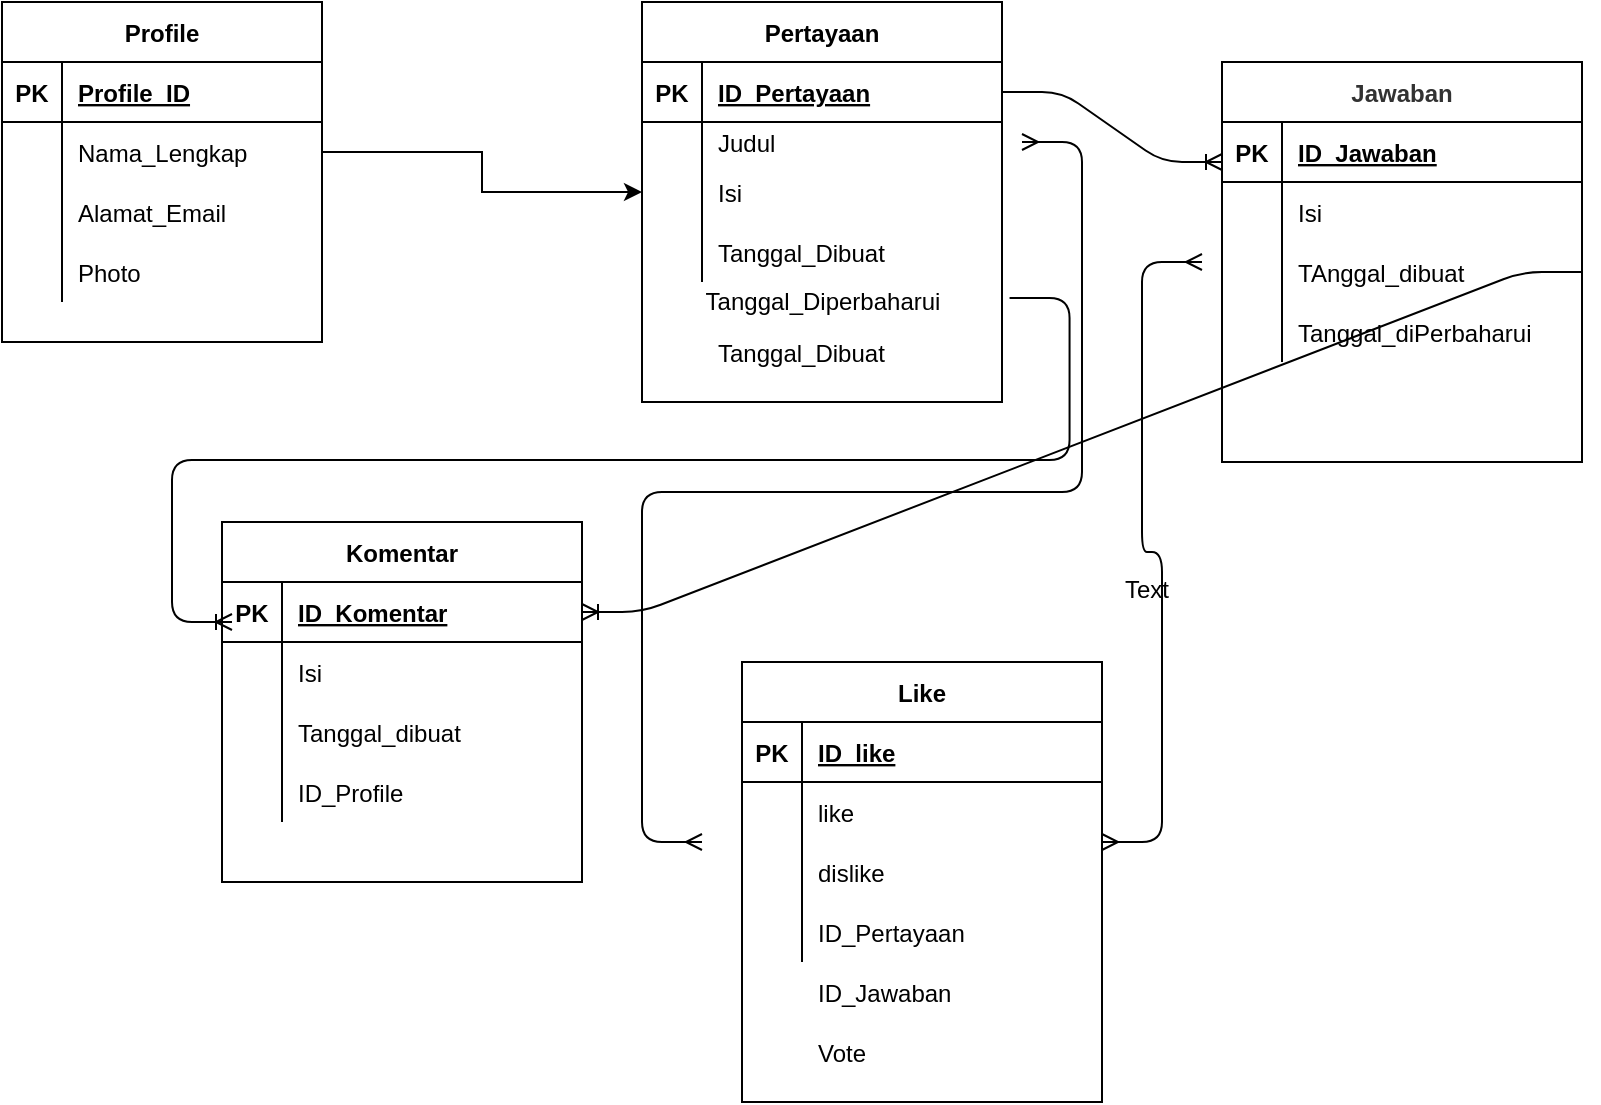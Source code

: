 <mxfile version="13.3.5" type="device"><diagram id="WKrGcn2BAufw0XiQZSat" name="Page-1"><mxGraphModel dx="1021" dy="472" grid="1" gridSize="10" guides="1" tooltips="1" connect="1" arrows="1" fold="1" page="1" pageScale="1" pageWidth="850" pageHeight="1100" math="0" shadow="0"><root><mxCell id="0"/><mxCell id="1" parent="0"/><mxCell id="pjfwmrVKeE22NR74fg9D-21" value="Profile" style="shape=table;startSize=30;container=1;collapsible=1;childLayout=tableLayout;fixedRows=1;rowLines=0;fontStyle=1;align=center;resizeLast=1;" vertex="1" parent="1"><mxGeometry x="40" y="40" width="160" height="170" as="geometry"/></mxCell><mxCell id="pjfwmrVKeE22NR74fg9D-22" value="" style="shape=partialRectangle;collapsible=0;dropTarget=0;pointerEvents=0;fillColor=none;top=0;left=0;bottom=1;right=0;points=[[0,0.5],[1,0.5]];portConstraint=eastwest;" vertex="1" parent="pjfwmrVKeE22NR74fg9D-21"><mxGeometry y="30" width="160" height="30" as="geometry"/></mxCell><mxCell id="pjfwmrVKeE22NR74fg9D-23" value="PK" style="shape=partialRectangle;connectable=0;fillColor=none;top=0;left=0;bottom=0;right=0;fontStyle=1;overflow=hidden;" vertex="1" parent="pjfwmrVKeE22NR74fg9D-22"><mxGeometry width="30" height="30" as="geometry"/></mxCell><mxCell id="pjfwmrVKeE22NR74fg9D-24" value="Profile_ID" style="shape=partialRectangle;connectable=0;fillColor=none;top=0;left=0;bottom=0;right=0;align=left;spacingLeft=6;fontStyle=5;overflow=hidden;" vertex="1" parent="pjfwmrVKeE22NR74fg9D-22"><mxGeometry x="30" width="130" height="30" as="geometry"/></mxCell><mxCell id="pjfwmrVKeE22NR74fg9D-25" value="" style="shape=partialRectangle;collapsible=0;dropTarget=0;pointerEvents=0;fillColor=none;top=0;left=0;bottom=0;right=0;points=[[0,0.5],[1,0.5]];portConstraint=eastwest;" vertex="1" parent="pjfwmrVKeE22NR74fg9D-21"><mxGeometry y="60" width="160" height="30" as="geometry"/></mxCell><mxCell id="pjfwmrVKeE22NR74fg9D-26" value="" style="shape=partialRectangle;connectable=0;fillColor=none;top=0;left=0;bottom=0;right=0;editable=1;overflow=hidden;" vertex="1" parent="pjfwmrVKeE22NR74fg9D-25"><mxGeometry width="30" height="30" as="geometry"/></mxCell><mxCell id="pjfwmrVKeE22NR74fg9D-27" value="Nama_Lengkap" style="shape=partialRectangle;connectable=0;fillColor=none;top=0;left=0;bottom=0;right=0;align=left;spacingLeft=6;overflow=hidden;" vertex="1" parent="pjfwmrVKeE22NR74fg9D-25"><mxGeometry x="30" width="130" height="30" as="geometry"/></mxCell><mxCell id="pjfwmrVKeE22NR74fg9D-28" value="" style="shape=partialRectangle;collapsible=0;dropTarget=0;pointerEvents=0;fillColor=none;top=0;left=0;bottom=0;right=0;points=[[0,0.5],[1,0.5]];portConstraint=eastwest;" vertex="1" parent="pjfwmrVKeE22NR74fg9D-21"><mxGeometry y="90" width="160" height="30" as="geometry"/></mxCell><mxCell id="pjfwmrVKeE22NR74fg9D-29" value="" style="shape=partialRectangle;connectable=0;fillColor=none;top=0;left=0;bottom=0;right=0;editable=1;overflow=hidden;" vertex="1" parent="pjfwmrVKeE22NR74fg9D-28"><mxGeometry width="30" height="30" as="geometry"/></mxCell><mxCell id="pjfwmrVKeE22NR74fg9D-30" value="Alamat_Email" style="shape=partialRectangle;connectable=0;fillColor=none;top=0;left=0;bottom=0;right=0;align=left;spacingLeft=6;overflow=hidden;" vertex="1" parent="pjfwmrVKeE22NR74fg9D-28"><mxGeometry x="30" width="130" height="30" as="geometry"/></mxCell><mxCell id="pjfwmrVKeE22NR74fg9D-31" value="" style="shape=partialRectangle;collapsible=0;dropTarget=0;pointerEvents=0;fillColor=none;top=0;left=0;bottom=0;right=0;points=[[0,0.5],[1,0.5]];portConstraint=eastwest;" vertex="1" parent="pjfwmrVKeE22NR74fg9D-21"><mxGeometry y="120" width="160" height="30" as="geometry"/></mxCell><mxCell id="pjfwmrVKeE22NR74fg9D-32" value="" style="shape=partialRectangle;connectable=0;fillColor=none;top=0;left=0;bottom=0;right=0;editable=1;overflow=hidden;" vertex="1" parent="pjfwmrVKeE22NR74fg9D-31"><mxGeometry width="30" height="30" as="geometry"/></mxCell><mxCell id="pjfwmrVKeE22NR74fg9D-33" value="Photo" style="shape=partialRectangle;connectable=0;fillColor=none;top=0;left=0;bottom=0;right=0;align=left;spacingLeft=6;overflow=hidden;" vertex="1" parent="pjfwmrVKeE22NR74fg9D-31"><mxGeometry x="30" width="130" height="30" as="geometry"/></mxCell><mxCell id="pjfwmrVKeE22NR74fg9D-8" value="Pertayaan" style="shape=table;startSize=30;container=1;collapsible=1;childLayout=tableLayout;fixedRows=1;rowLines=0;fontStyle=1;align=center;resizeLast=1;" vertex="1" parent="1"><mxGeometry x="360" y="40" width="180" height="200" as="geometry"/></mxCell><mxCell id="pjfwmrVKeE22NR74fg9D-9" value="" style="shape=partialRectangle;collapsible=0;dropTarget=0;pointerEvents=0;fillColor=none;top=0;left=0;bottom=1;right=0;points=[[0,0.5],[1,0.5]];portConstraint=eastwest;" vertex="1" parent="pjfwmrVKeE22NR74fg9D-8"><mxGeometry y="30" width="180" height="30" as="geometry"/></mxCell><mxCell id="pjfwmrVKeE22NR74fg9D-10" value="PK" style="shape=partialRectangle;connectable=0;fillColor=none;top=0;left=0;bottom=0;right=0;fontStyle=1;overflow=hidden;" vertex="1" parent="pjfwmrVKeE22NR74fg9D-9"><mxGeometry width="30" height="30" as="geometry"/></mxCell><mxCell id="pjfwmrVKeE22NR74fg9D-11" value="ID_Pertayaan" style="shape=partialRectangle;connectable=0;fillColor=none;top=0;left=0;bottom=0;right=0;align=left;spacingLeft=6;fontStyle=5;overflow=hidden;" vertex="1" parent="pjfwmrVKeE22NR74fg9D-9"><mxGeometry x="30" width="150" height="30" as="geometry"/></mxCell><mxCell id="pjfwmrVKeE22NR74fg9D-12" value="" style="shape=partialRectangle;collapsible=0;dropTarget=0;pointerEvents=0;fillColor=none;top=0;left=0;bottom=0;right=0;points=[[0,0.5],[1,0.5]];portConstraint=eastwest;" vertex="1" parent="pjfwmrVKeE22NR74fg9D-8"><mxGeometry y="60" width="180" height="20" as="geometry"/></mxCell><mxCell id="pjfwmrVKeE22NR74fg9D-13" value="" style="shape=partialRectangle;connectable=0;fillColor=none;top=0;left=0;bottom=0;right=0;editable=1;overflow=hidden;" vertex="1" parent="pjfwmrVKeE22NR74fg9D-12"><mxGeometry width="30" height="20" as="geometry"/></mxCell><mxCell id="pjfwmrVKeE22NR74fg9D-14" value="Judul" style="shape=partialRectangle;connectable=0;fillColor=none;top=0;left=0;bottom=0;right=0;align=left;spacingLeft=6;overflow=hidden;" vertex="1" parent="pjfwmrVKeE22NR74fg9D-12"><mxGeometry x="30" width="150" height="20" as="geometry"/></mxCell><mxCell id="pjfwmrVKeE22NR74fg9D-15" value="" style="shape=partialRectangle;collapsible=0;dropTarget=0;pointerEvents=0;fillColor=none;top=0;left=0;bottom=0;right=0;points=[[0,0.5],[1,0.5]];portConstraint=eastwest;" vertex="1" parent="pjfwmrVKeE22NR74fg9D-8"><mxGeometry y="80" width="180" height="30" as="geometry"/></mxCell><mxCell id="pjfwmrVKeE22NR74fg9D-16" value="" style="shape=partialRectangle;connectable=0;fillColor=none;top=0;left=0;bottom=0;right=0;editable=1;overflow=hidden;" vertex="1" parent="pjfwmrVKeE22NR74fg9D-15"><mxGeometry width="30" height="30" as="geometry"/></mxCell><mxCell id="pjfwmrVKeE22NR74fg9D-17" value="Isi" style="shape=partialRectangle;connectable=0;fillColor=none;top=0;left=0;bottom=0;right=0;align=left;spacingLeft=6;overflow=hidden;" vertex="1" parent="pjfwmrVKeE22NR74fg9D-15"><mxGeometry x="30" width="150" height="30" as="geometry"/></mxCell><mxCell id="pjfwmrVKeE22NR74fg9D-18" value="" style="shape=partialRectangle;collapsible=0;dropTarget=0;pointerEvents=0;fillColor=none;top=0;left=0;bottom=0;right=0;points=[[0,0.5],[1,0.5]];portConstraint=eastwest;" vertex="1" parent="pjfwmrVKeE22NR74fg9D-8"><mxGeometry y="110" width="180" height="30" as="geometry"/></mxCell><mxCell id="pjfwmrVKeE22NR74fg9D-19" value="" style="shape=partialRectangle;connectable=0;fillColor=none;top=0;left=0;bottom=0;right=0;editable=1;overflow=hidden;" vertex="1" parent="pjfwmrVKeE22NR74fg9D-18"><mxGeometry width="30" height="30" as="geometry"/></mxCell><mxCell id="pjfwmrVKeE22NR74fg9D-20" value="Tanggal_Dibuat" style="shape=partialRectangle;connectable=0;fillColor=none;top=0;left=0;bottom=0;right=0;align=left;spacingLeft=6;overflow=hidden;" vertex="1" parent="pjfwmrVKeE22NR74fg9D-18"><mxGeometry x="30" width="150" height="30" as="geometry"/></mxCell><mxCell id="pjfwmrVKeE22NR74fg9D-38" value="Tanggal_Diperbaharui" style="text;html=1;align=center;verticalAlign=middle;resizable=0;points=[];autosize=1;" vertex="1" parent="pjfwmrVKeE22NR74fg9D-8"><mxGeometry y="140" width="180" height="20" as="geometry"/></mxCell><mxCell id="pjfwmrVKeE22NR74fg9D-128" value="Tanggal_Dibuat" style="shape=partialRectangle;connectable=0;fillColor=none;top=0;left=0;bottom=0;right=0;align=left;spacingLeft=6;overflow=hidden;" vertex="1" parent="1"><mxGeometry x="390" y="200" width="150" height="30" as="geometry"/></mxCell><mxCell id="pjfwmrVKeE22NR74fg9D-130" value="" style="edgeStyle=entityRelationEdgeStyle;fontSize=12;html=1;endArrow=ERoneToMany;exitX=1;exitY=0.5;exitDx=0;exitDy=0;" edge="1" parent="1" source="pjfwmrVKeE22NR74fg9D-9"><mxGeometry width="100" height="100" relative="1" as="geometry"><mxPoint x="550" y="220" as="sourcePoint"/><mxPoint x="650" y="120" as="targetPoint"/></mxGeometry></mxCell><mxCell id="pjfwmrVKeE22NR74fg9D-39" value="Jawaban" style="shape=table;startSize=30;container=1;collapsible=1;childLayout=tableLayout;fixedRows=1;rowLines=0;fontStyle=1;align=center;resizeLast=1;textOpacity=80;" vertex="1" parent="1"><mxGeometry x="650" y="70" width="180" height="200" as="geometry"/></mxCell><mxCell id="pjfwmrVKeE22NR74fg9D-40" value="" style="shape=partialRectangle;collapsible=0;dropTarget=0;pointerEvents=0;fillColor=none;top=0;left=0;bottom=1;right=0;points=[[0,0.5],[1,0.5]];portConstraint=eastwest;" vertex="1" parent="pjfwmrVKeE22NR74fg9D-39"><mxGeometry y="30" width="180" height="30" as="geometry"/></mxCell><mxCell id="pjfwmrVKeE22NR74fg9D-41" value="PK" style="shape=partialRectangle;connectable=0;fillColor=none;top=0;left=0;bottom=0;right=0;fontStyle=1;overflow=hidden;" vertex="1" parent="pjfwmrVKeE22NR74fg9D-40"><mxGeometry width="30" height="30" as="geometry"/></mxCell><mxCell id="pjfwmrVKeE22NR74fg9D-42" value="ID_Jawaban" style="shape=partialRectangle;connectable=0;fillColor=none;top=0;left=0;bottom=0;right=0;align=left;spacingLeft=6;fontStyle=5;overflow=hidden;" vertex="1" parent="pjfwmrVKeE22NR74fg9D-40"><mxGeometry x="30" width="150" height="30" as="geometry"/></mxCell><mxCell id="pjfwmrVKeE22NR74fg9D-43" value="" style="shape=partialRectangle;collapsible=0;dropTarget=0;pointerEvents=0;fillColor=none;top=0;left=0;bottom=0;right=0;points=[[0,0.5],[1,0.5]];portConstraint=eastwest;" vertex="1" parent="pjfwmrVKeE22NR74fg9D-39"><mxGeometry y="60" width="180" height="30" as="geometry"/></mxCell><mxCell id="pjfwmrVKeE22NR74fg9D-44" value="" style="shape=partialRectangle;connectable=0;fillColor=none;top=0;left=0;bottom=0;right=0;editable=1;overflow=hidden;" vertex="1" parent="pjfwmrVKeE22NR74fg9D-43"><mxGeometry width="30" height="30" as="geometry"/></mxCell><mxCell id="pjfwmrVKeE22NR74fg9D-45" value="Isi" style="shape=partialRectangle;connectable=0;fillColor=none;top=0;left=0;bottom=0;right=0;align=left;spacingLeft=6;overflow=hidden;" vertex="1" parent="pjfwmrVKeE22NR74fg9D-43"><mxGeometry x="30" width="150" height="30" as="geometry"/></mxCell><mxCell id="pjfwmrVKeE22NR74fg9D-46" value="" style="shape=partialRectangle;collapsible=0;dropTarget=0;pointerEvents=0;fillColor=none;top=0;left=0;bottom=0;right=0;points=[[0,0.5],[1,0.5]];portConstraint=eastwest;" vertex="1" parent="pjfwmrVKeE22NR74fg9D-39"><mxGeometry y="90" width="180" height="30" as="geometry"/></mxCell><mxCell id="pjfwmrVKeE22NR74fg9D-47" value="" style="shape=partialRectangle;connectable=0;fillColor=none;top=0;left=0;bottom=0;right=0;editable=1;overflow=hidden;" vertex="1" parent="pjfwmrVKeE22NR74fg9D-46"><mxGeometry width="30" height="30" as="geometry"/></mxCell><mxCell id="pjfwmrVKeE22NR74fg9D-48" value="TAnggal_dibuat" style="shape=partialRectangle;connectable=0;fillColor=none;top=0;left=0;bottom=0;right=0;align=left;spacingLeft=6;overflow=hidden;" vertex="1" parent="pjfwmrVKeE22NR74fg9D-46"><mxGeometry x="30" width="150" height="30" as="geometry"/></mxCell><mxCell id="pjfwmrVKeE22NR74fg9D-49" value="" style="shape=partialRectangle;collapsible=0;dropTarget=0;pointerEvents=0;fillColor=none;top=0;left=0;bottom=0;right=0;points=[[0,0.5],[1,0.5]];portConstraint=eastwest;" vertex="1" parent="pjfwmrVKeE22NR74fg9D-39"><mxGeometry y="120" width="180" height="30" as="geometry"/></mxCell><mxCell id="pjfwmrVKeE22NR74fg9D-50" value="" style="shape=partialRectangle;connectable=0;fillColor=none;top=0;left=0;bottom=0;right=0;editable=1;overflow=hidden;" vertex="1" parent="pjfwmrVKeE22NR74fg9D-49"><mxGeometry width="30" height="30" as="geometry"/></mxCell><mxCell id="pjfwmrVKeE22NR74fg9D-51" value="Tanggal_diPerbaharui" style="shape=partialRectangle;connectable=0;fillColor=none;top=0;left=0;bottom=0;right=0;align=left;spacingLeft=6;overflow=hidden;" vertex="1" parent="pjfwmrVKeE22NR74fg9D-49"><mxGeometry x="30" width="150" height="30" as="geometry"/></mxCell><mxCell id="pjfwmrVKeE22NR74fg9D-131" value="" style="edgeStyle=entityRelationEdgeStyle;fontSize=12;html=1;endArrow=ERoneToMany;exitX=1.021;exitY=0.4;exitDx=0;exitDy=0;exitPerimeter=0;" edge="1" parent="1" source="pjfwmrVKeE22NR74fg9D-38"><mxGeometry width="100" height="100" relative="1" as="geometry"><mxPoint x="325" y="120" as="sourcePoint"/><mxPoint x="155" y="350" as="targetPoint"/></mxGeometry></mxCell><mxCell id="pjfwmrVKeE22NR74fg9D-132" value="" style="edgeStyle=entityRelationEdgeStyle;fontSize=12;html=1;endArrow=ERoneToMany;exitX=1;exitY=0.5;exitDx=0;exitDy=0;" edge="1" parent="1" source="pjfwmrVKeE22NR74fg9D-46" target="pjfwmrVKeE22NR74fg9D-53"><mxGeometry width="100" height="100" relative="1" as="geometry"><mxPoint x="740" y="350" as="sourcePoint"/><mxPoint x="670" y="261" as="targetPoint"/></mxGeometry></mxCell><mxCell id="pjfwmrVKeE22NR74fg9D-147" value="ID_Jawaban" style="shape=partialRectangle;connectable=0;fillColor=none;top=0;left=0;bottom=0;right=0;align=left;spacingLeft=6;overflow=hidden;" vertex="1" parent="1"><mxGeometry x="440" y="520" width="150" height="30" as="geometry"/></mxCell><mxCell id="pjfwmrVKeE22NR74fg9D-148" value="" style="edgeStyle=entityRelationEdgeStyle;fontSize=12;html=1;endArrow=ERmany;startArrow=ERmany;" edge="1" parent="1"><mxGeometry width="100" height="100" relative="1" as="geometry"><mxPoint x="590" y="460" as="sourcePoint"/><mxPoint x="640" y="170" as="targetPoint"/></mxGeometry></mxCell><mxCell id="pjfwmrVKeE22NR74fg9D-52" value="Komentar" style="shape=table;startSize=30;container=1;collapsible=1;childLayout=tableLayout;fixedRows=1;rowLines=0;fontStyle=1;align=center;resizeLast=1;" vertex="1" parent="1"><mxGeometry x="150" y="300" width="180" height="180" as="geometry"/></mxCell><mxCell id="pjfwmrVKeE22NR74fg9D-53" value="" style="shape=partialRectangle;collapsible=0;dropTarget=0;pointerEvents=0;fillColor=none;top=0;left=0;bottom=1;right=0;points=[[0,0.5],[1,0.5]];portConstraint=eastwest;" vertex="1" parent="pjfwmrVKeE22NR74fg9D-52"><mxGeometry y="30" width="180" height="30" as="geometry"/></mxCell><mxCell id="pjfwmrVKeE22NR74fg9D-54" value="PK" style="shape=partialRectangle;connectable=0;fillColor=none;top=0;left=0;bottom=0;right=0;fontStyle=1;overflow=hidden;" vertex="1" parent="pjfwmrVKeE22NR74fg9D-53"><mxGeometry width="30" height="30" as="geometry"/></mxCell><mxCell id="pjfwmrVKeE22NR74fg9D-55" value="ID_Komentar" style="shape=partialRectangle;connectable=0;fillColor=none;top=0;left=0;bottom=0;right=0;align=left;spacingLeft=6;fontStyle=5;overflow=hidden;" vertex="1" parent="pjfwmrVKeE22NR74fg9D-53"><mxGeometry x="30" width="150" height="30" as="geometry"/></mxCell><mxCell id="pjfwmrVKeE22NR74fg9D-56" value="" style="shape=partialRectangle;collapsible=0;dropTarget=0;pointerEvents=0;fillColor=none;top=0;left=0;bottom=0;right=0;points=[[0,0.5],[1,0.5]];portConstraint=eastwest;" vertex="1" parent="pjfwmrVKeE22NR74fg9D-52"><mxGeometry y="60" width="180" height="30" as="geometry"/></mxCell><mxCell id="pjfwmrVKeE22NR74fg9D-57" value="" style="shape=partialRectangle;connectable=0;fillColor=none;top=0;left=0;bottom=0;right=0;editable=1;overflow=hidden;" vertex="1" parent="pjfwmrVKeE22NR74fg9D-56"><mxGeometry width="30" height="30" as="geometry"/></mxCell><mxCell id="pjfwmrVKeE22NR74fg9D-58" value="Isi" style="shape=partialRectangle;connectable=0;fillColor=none;top=0;left=0;bottom=0;right=0;align=left;spacingLeft=6;overflow=hidden;" vertex="1" parent="pjfwmrVKeE22NR74fg9D-56"><mxGeometry x="30" width="150" height="30" as="geometry"/></mxCell><mxCell id="pjfwmrVKeE22NR74fg9D-59" value="" style="shape=partialRectangle;collapsible=0;dropTarget=0;pointerEvents=0;fillColor=none;top=0;left=0;bottom=0;right=0;points=[[0,0.5],[1,0.5]];portConstraint=eastwest;" vertex="1" parent="pjfwmrVKeE22NR74fg9D-52"><mxGeometry y="90" width="180" height="30" as="geometry"/></mxCell><mxCell id="pjfwmrVKeE22NR74fg9D-60" value="" style="shape=partialRectangle;connectable=0;fillColor=none;top=0;left=0;bottom=0;right=0;editable=1;overflow=hidden;" vertex="1" parent="pjfwmrVKeE22NR74fg9D-59"><mxGeometry width="30" height="30" as="geometry"/></mxCell><mxCell id="pjfwmrVKeE22NR74fg9D-61" value="Tanggal_dibuat" style="shape=partialRectangle;connectable=0;fillColor=none;top=0;left=0;bottom=0;right=0;align=left;spacingLeft=6;overflow=hidden;" vertex="1" parent="pjfwmrVKeE22NR74fg9D-59"><mxGeometry x="30" width="150" height="30" as="geometry"/></mxCell><mxCell id="pjfwmrVKeE22NR74fg9D-62" value="" style="shape=partialRectangle;collapsible=0;dropTarget=0;pointerEvents=0;fillColor=none;top=0;left=0;bottom=0;right=0;points=[[0,0.5],[1,0.5]];portConstraint=eastwest;" vertex="1" parent="pjfwmrVKeE22NR74fg9D-52"><mxGeometry y="120" width="180" height="30" as="geometry"/></mxCell><mxCell id="pjfwmrVKeE22NR74fg9D-63" value="" style="shape=partialRectangle;connectable=0;fillColor=none;top=0;left=0;bottom=0;right=0;editable=1;overflow=hidden;" vertex="1" parent="pjfwmrVKeE22NR74fg9D-62"><mxGeometry width="30" height="30" as="geometry"/></mxCell><mxCell id="pjfwmrVKeE22NR74fg9D-64" value="ID_Profile" style="shape=partialRectangle;connectable=0;fillColor=none;top=0;left=0;bottom=0;right=0;align=left;spacingLeft=6;overflow=hidden;" vertex="1" parent="pjfwmrVKeE22NR74fg9D-62"><mxGeometry x="30" width="150" height="30" as="geometry"/></mxCell><mxCell id="pjfwmrVKeE22NR74fg9D-152" style="edgeStyle=orthogonalEdgeStyle;rounded=0;orthogonalLoop=1;jettySize=auto;html=1;exitX=1;exitY=0.5;exitDx=0;exitDy=0;" edge="1" parent="pjfwmrVKeE22NR74fg9D-52" source="pjfwmrVKeE22NR74fg9D-56" target="pjfwmrVKeE22NR74fg9D-56"><mxGeometry relative="1" as="geometry"/></mxCell><mxCell id="pjfwmrVKeE22NR74fg9D-134" value="Like" style="shape=table;startSize=30;container=1;collapsible=1;childLayout=tableLayout;fixedRows=1;rowLines=0;fontStyle=1;align=center;resizeLast=1;" vertex="1" parent="1"><mxGeometry x="410" y="370" width="180" height="220" as="geometry"/></mxCell><mxCell id="pjfwmrVKeE22NR74fg9D-135" value="" style="shape=partialRectangle;collapsible=0;dropTarget=0;pointerEvents=0;fillColor=none;top=0;left=0;bottom=1;right=0;points=[[0,0.5],[1,0.5]];portConstraint=eastwest;" vertex="1" parent="pjfwmrVKeE22NR74fg9D-134"><mxGeometry y="30" width="180" height="30" as="geometry"/></mxCell><mxCell id="pjfwmrVKeE22NR74fg9D-136" value="PK" style="shape=partialRectangle;connectable=0;fillColor=none;top=0;left=0;bottom=0;right=0;fontStyle=1;overflow=hidden;" vertex="1" parent="pjfwmrVKeE22NR74fg9D-135"><mxGeometry width="30" height="30" as="geometry"/></mxCell><mxCell id="pjfwmrVKeE22NR74fg9D-137" value="ID_like" style="shape=partialRectangle;connectable=0;fillColor=none;top=0;left=0;bottom=0;right=0;align=left;spacingLeft=6;fontStyle=5;overflow=hidden;" vertex="1" parent="pjfwmrVKeE22NR74fg9D-135"><mxGeometry x="30" width="150" height="30" as="geometry"/></mxCell><mxCell id="pjfwmrVKeE22NR74fg9D-138" value="" style="shape=partialRectangle;collapsible=0;dropTarget=0;pointerEvents=0;fillColor=none;top=0;left=0;bottom=0;right=0;points=[[0,0.5],[1,0.5]];portConstraint=eastwest;" vertex="1" parent="pjfwmrVKeE22NR74fg9D-134"><mxGeometry y="60" width="180" height="30" as="geometry"/></mxCell><mxCell id="pjfwmrVKeE22NR74fg9D-139" value="" style="shape=partialRectangle;connectable=0;fillColor=none;top=0;left=0;bottom=0;right=0;editable=1;overflow=hidden;" vertex="1" parent="pjfwmrVKeE22NR74fg9D-138"><mxGeometry width="30" height="30" as="geometry"/></mxCell><mxCell id="pjfwmrVKeE22NR74fg9D-140" value="like" style="shape=partialRectangle;connectable=0;fillColor=none;top=0;left=0;bottom=0;right=0;align=left;spacingLeft=6;overflow=hidden;" vertex="1" parent="pjfwmrVKeE22NR74fg9D-138"><mxGeometry x="30" width="150" height="30" as="geometry"/></mxCell><mxCell id="pjfwmrVKeE22NR74fg9D-141" value="" style="shape=partialRectangle;collapsible=0;dropTarget=0;pointerEvents=0;fillColor=none;top=0;left=0;bottom=0;right=0;points=[[0,0.5],[1,0.5]];portConstraint=eastwest;" vertex="1" parent="pjfwmrVKeE22NR74fg9D-134"><mxGeometry y="90" width="180" height="30" as="geometry"/></mxCell><mxCell id="pjfwmrVKeE22NR74fg9D-142" value="" style="shape=partialRectangle;connectable=0;fillColor=none;top=0;left=0;bottom=0;right=0;editable=1;overflow=hidden;" vertex="1" parent="pjfwmrVKeE22NR74fg9D-141"><mxGeometry width="30" height="30" as="geometry"/></mxCell><mxCell id="pjfwmrVKeE22NR74fg9D-143" value="dislike" style="shape=partialRectangle;connectable=0;fillColor=none;top=0;left=0;bottom=0;right=0;align=left;spacingLeft=6;overflow=hidden;" vertex="1" parent="pjfwmrVKeE22NR74fg9D-141"><mxGeometry x="30" width="150" height="30" as="geometry"/></mxCell><mxCell id="pjfwmrVKeE22NR74fg9D-144" value="" style="shape=partialRectangle;collapsible=0;dropTarget=0;pointerEvents=0;fillColor=none;top=0;left=0;bottom=0;right=0;points=[[0,0.5],[1,0.5]];portConstraint=eastwest;" vertex="1" parent="pjfwmrVKeE22NR74fg9D-134"><mxGeometry y="120" width="180" height="30" as="geometry"/></mxCell><mxCell id="pjfwmrVKeE22NR74fg9D-145" value="" style="shape=partialRectangle;connectable=0;fillColor=none;top=0;left=0;bottom=0;right=0;editable=1;overflow=hidden;" vertex="1" parent="pjfwmrVKeE22NR74fg9D-144"><mxGeometry width="30" height="30" as="geometry"/></mxCell><mxCell id="pjfwmrVKeE22NR74fg9D-146" value="ID_Pertayaan" style="shape=partialRectangle;connectable=0;fillColor=none;top=0;left=0;bottom=0;right=0;align=left;spacingLeft=6;overflow=hidden;" vertex="1" parent="pjfwmrVKeE22NR74fg9D-144"><mxGeometry x="30" width="150" height="30" as="geometry"/></mxCell><mxCell id="pjfwmrVKeE22NR74fg9D-153" value="" style="edgeStyle=entityRelationEdgeStyle;fontSize=12;html=1;endArrow=ERmany;startArrow=ERmany;" edge="1" parent="1"><mxGeometry width="100" height="100" relative="1" as="geometry"><mxPoint x="550" y="110" as="sourcePoint"/><mxPoint x="390" y="460" as="targetPoint"/></mxGeometry></mxCell><mxCell id="pjfwmrVKeE22NR74fg9D-169" style="edgeStyle=orthogonalEdgeStyle;rounded=0;orthogonalLoop=1;jettySize=auto;html=1;entryX=0;entryY=0.5;entryDx=0;entryDy=0;" edge="1" parent="1" source="pjfwmrVKeE22NR74fg9D-25" target="pjfwmrVKeE22NR74fg9D-15"><mxGeometry relative="1" as="geometry"/></mxCell><mxCell id="pjfwmrVKeE22NR74fg9D-171" value="Vote" style="shape=partialRectangle;connectable=0;fillColor=none;top=0;left=0;bottom=0;right=0;align=left;spacingLeft=6;overflow=hidden;" vertex="1" parent="1"><mxGeometry x="440" y="550" width="150" height="30" as="geometry"/></mxCell><mxCell id="pjfwmrVKeE22NR74fg9D-174" value="Text" style="text;html=1;align=center;verticalAlign=middle;resizable=0;points=[];autosize=1;" vertex="1" parent="1"><mxGeometry x="592" y="324" width="40" height="20" as="geometry"/></mxCell></root></mxGraphModel></diagram></mxfile>